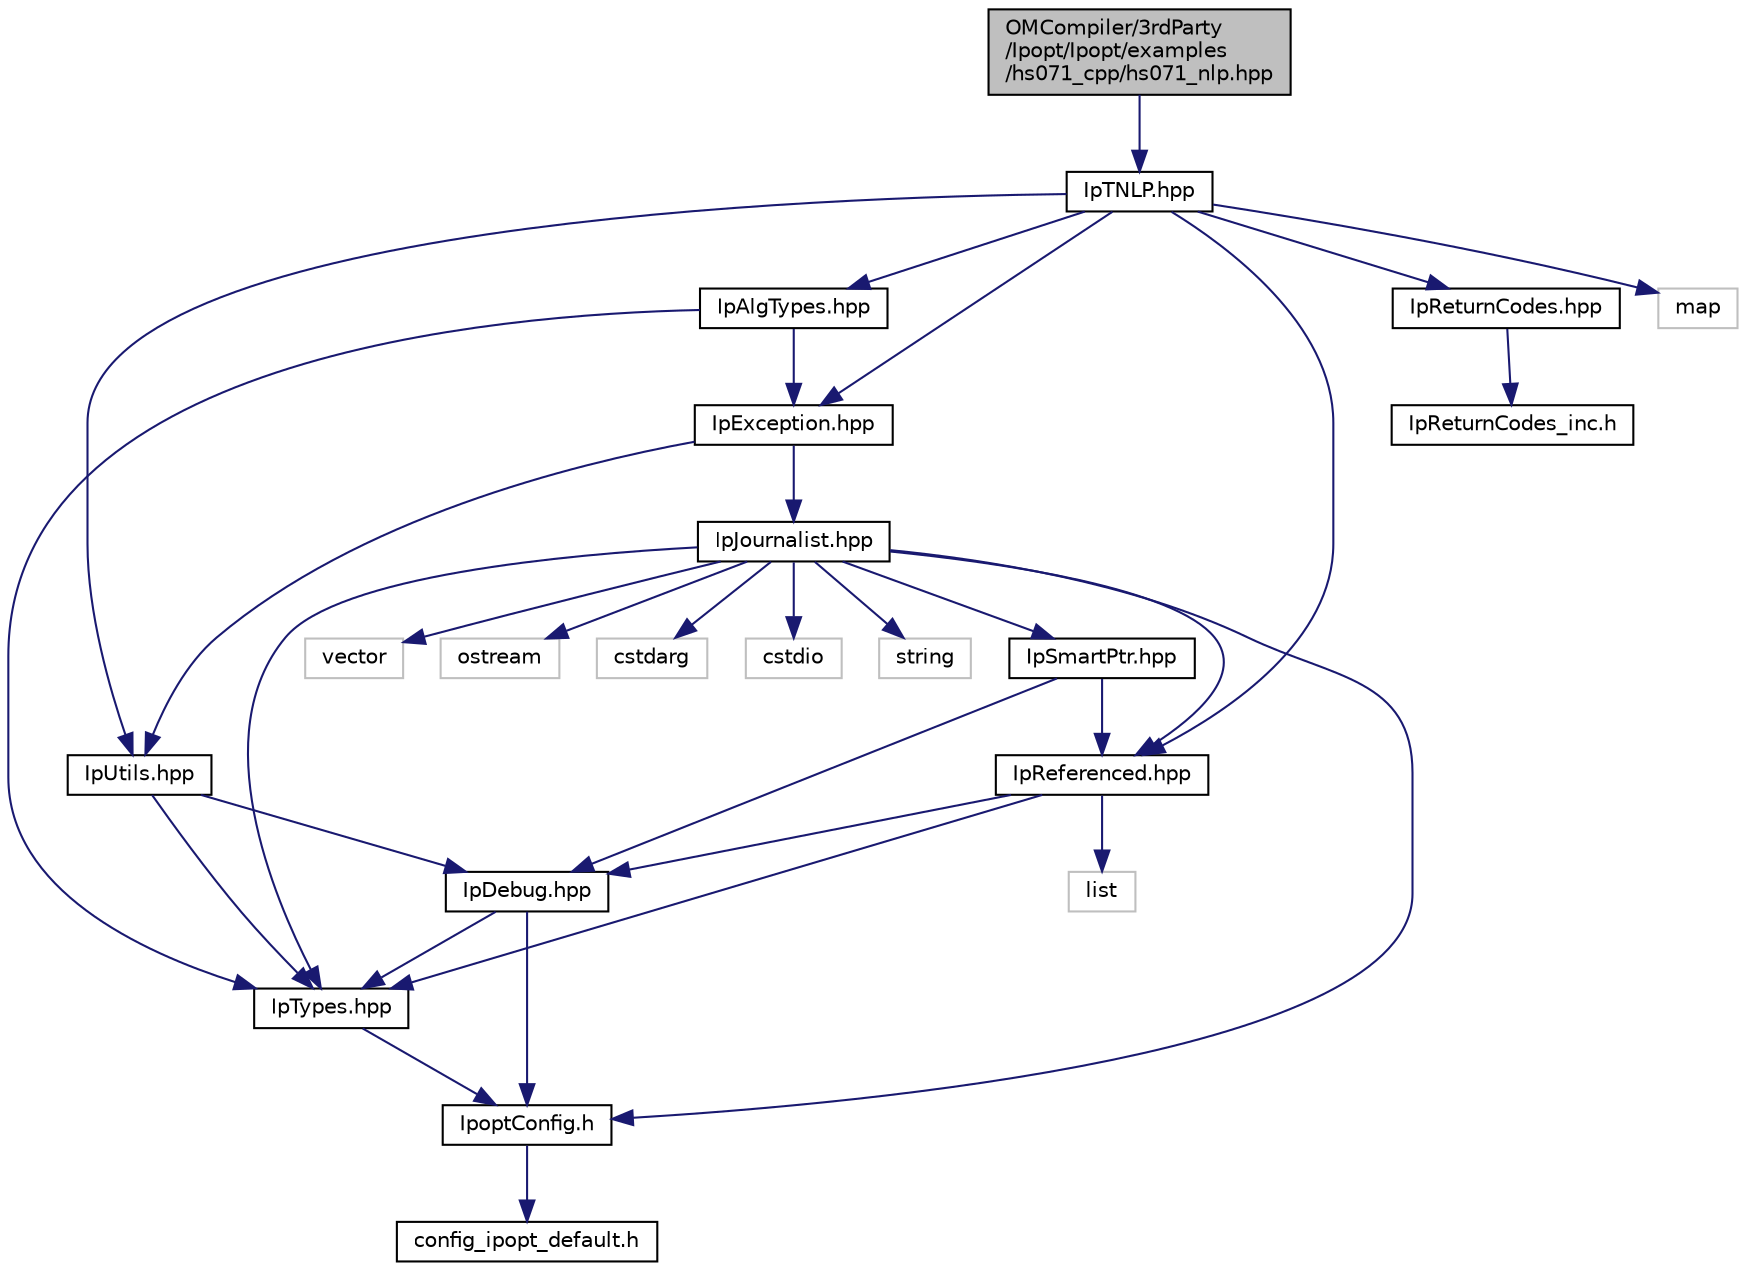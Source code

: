 digraph "OMCompiler/3rdParty/Ipopt/Ipopt/examples/hs071_cpp/hs071_nlp.hpp"
{
  edge [fontname="Helvetica",fontsize="10",labelfontname="Helvetica",labelfontsize="10"];
  node [fontname="Helvetica",fontsize="10",shape=record];
  Node0 [label="OMCompiler/3rdParty\l/Ipopt/Ipopt/examples\l/hs071_cpp/hs071_nlp.hpp",height=0.2,width=0.4,color="black", fillcolor="grey75", style="filled", fontcolor="black"];
  Node0 -> Node1 [color="midnightblue",fontsize="10",style="solid",fontname="Helvetica"];
  Node1 [label="IpTNLP.hpp",height=0.2,width=0.4,color="black", fillcolor="white", style="filled",URL="$d3/da8/_ip_t_n_l_p_8hpp.html"];
  Node1 -> Node2 [color="midnightblue",fontsize="10",style="solid",fontname="Helvetica"];
  Node2 [label="IpUtils.hpp",height=0.2,width=0.4,color="black", fillcolor="white", style="filled",URL="$d7/d4a/_ip_utils_8hpp.html"];
  Node2 -> Node3 [color="midnightblue",fontsize="10",style="solid",fontname="Helvetica"];
  Node3 [label="IpTypes.hpp",height=0.2,width=0.4,color="black", fillcolor="white", style="filled",URL="$dd/d7d/_ip_types_8hpp.html"];
  Node3 -> Node4 [color="midnightblue",fontsize="10",style="solid",fontname="Helvetica"];
  Node4 [label="IpoptConfig.h",height=0.2,width=0.4,color="black", fillcolor="white", style="filled",URL="$d7/d3b/_ipopt_config_8h.html"];
  Node4 -> Node5 [color="midnightblue",fontsize="10",style="solid",fontname="Helvetica"];
  Node5 [label="config_ipopt_default.h",height=0.2,width=0.4,color="black", fillcolor="white", style="filled",URL="$d9/dad/config__ipopt__default_8h.html"];
  Node2 -> Node6 [color="midnightblue",fontsize="10",style="solid",fontname="Helvetica"];
  Node6 [label="IpDebug.hpp",height=0.2,width=0.4,color="black", fillcolor="white", style="filled",URL="$d6/dae/_ip_debug_8hpp.html"];
  Node6 -> Node4 [color="midnightblue",fontsize="10",style="solid",fontname="Helvetica"];
  Node6 -> Node3 [color="midnightblue",fontsize="10",style="solid",fontname="Helvetica"];
  Node1 -> Node7 [color="midnightblue",fontsize="10",style="solid",fontname="Helvetica"];
  Node7 [label="IpReferenced.hpp",height=0.2,width=0.4,color="black", fillcolor="white", style="filled",URL="$d6/dd9/_ip_referenced_8hpp.html"];
  Node7 -> Node3 [color="midnightblue",fontsize="10",style="solid",fontname="Helvetica"];
  Node7 -> Node6 [color="midnightblue",fontsize="10",style="solid",fontname="Helvetica"];
  Node7 -> Node8 [color="midnightblue",fontsize="10",style="solid",fontname="Helvetica"];
  Node8 [label="list",height=0.2,width=0.4,color="grey75", fillcolor="white", style="filled"];
  Node1 -> Node9 [color="midnightblue",fontsize="10",style="solid",fontname="Helvetica"];
  Node9 [label="IpException.hpp",height=0.2,width=0.4,color="black", fillcolor="white", style="filled",URL="$d6/d94/_ip_exception_8hpp.html"];
  Node9 -> Node2 [color="midnightblue",fontsize="10",style="solid",fontname="Helvetica"];
  Node9 -> Node10 [color="midnightblue",fontsize="10",style="solid",fontname="Helvetica"];
  Node10 [label="IpJournalist.hpp",height=0.2,width=0.4,color="black", fillcolor="white", style="filled",URL="$d0/dbd/_ip_journalist_8hpp.html"];
  Node10 -> Node4 [color="midnightblue",fontsize="10",style="solid",fontname="Helvetica"];
  Node10 -> Node3 [color="midnightblue",fontsize="10",style="solid",fontname="Helvetica"];
  Node10 -> Node7 [color="midnightblue",fontsize="10",style="solid",fontname="Helvetica"];
  Node10 -> Node11 [color="midnightblue",fontsize="10",style="solid",fontname="Helvetica"];
  Node11 [label="IpSmartPtr.hpp",height=0.2,width=0.4,color="black", fillcolor="white", style="filled",URL="$d4/dd5/_ip_smart_ptr_8hpp.html"];
  Node11 -> Node7 [color="midnightblue",fontsize="10",style="solid",fontname="Helvetica"];
  Node11 -> Node6 [color="midnightblue",fontsize="10",style="solid",fontname="Helvetica"];
  Node10 -> Node12 [color="midnightblue",fontsize="10",style="solid",fontname="Helvetica"];
  Node12 [label="cstdarg",height=0.2,width=0.4,color="grey75", fillcolor="white", style="filled"];
  Node10 -> Node13 [color="midnightblue",fontsize="10",style="solid",fontname="Helvetica"];
  Node13 [label="cstdio",height=0.2,width=0.4,color="grey75", fillcolor="white", style="filled"];
  Node10 -> Node14 [color="midnightblue",fontsize="10",style="solid",fontname="Helvetica"];
  Node14 [label="string",height=0.2,width=0.4,color="grey75", fillcolor="white", style="filled"];
  Node10 -> Node15 [color="midnightblue",fontsize="10",style="solid",fontname="Helvetica"];
  Node15 [label="vector",height=0.2,width=0.4,color="grey75", fillcolor="white", style="filled"];
  Node10 -> Node16 [color="midnightblue",fontsize="10",style="solid",fontname="Helvetica"];
  Node16 [label="ostream",height=0.2,width=0.4,color="grey75", fillcolor="white", style="filled"];
  Node1 -> Node17 [color="midnightblue",fontsize="10",style="solid",fontname="Helvetica"];
  Node17 [label="IpAlgTypes.hpp",height=0.2,width=0.4,color="black", fillcolor="white", style="filled",URL="$de/dfa/_ip_alg_types_8hpp.html"];
  Node17 -> Node3 [color="midnightblue",fontsize="10",style="solid",fontname="Helvetica"];
  Node17 -> Node9 [color="midnightblue",fontsize="10",style="solid",fontname="Helvetica"];
  Node1 -> Node18 [color="midnightblue",fontsize="10",style="solid",fontname="Helvetica"];
  Node18 [label="IpReturnCodes.hpp",height=0.2,width=0.4,color="black", fillcolor="white", style="filled",URL="$dd/d5d/_ip_return_codes_8hpp.html"];
  Node18 -> Node19 [color="midnightblue",fontsize="10",style="solid",fontname="Helvetica"];
  Node19 [label="IpReturnCodes_inc.h",height=0.2,width=0.4,color="black", fillcolor="white", style="filled",URL="$d8/de8/_ip_return_codes__inc_8h.html"];
  Node1 -> Node20 [color="midnightblue",fontsize="10",style="solid",fontname="Helvetica"];
  Node20 [label="map",height=0.2,width=0.4,color="grey75", fillcolor="white", style="filled"];
}
